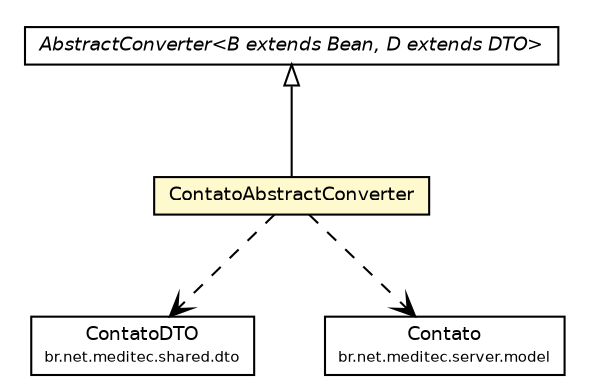 #!/usr/local/bin/dot
#
# Class diagram 
# Generated by UmlGraph version 4.6 (http://www.spinellis.gr/sw/umlgraph)
#

digraph G {
	edge [fontname="Helvetica",fontsize=10,labelfontname="Helvetica",labelfontsize=10];
	node [fontname="Helvetica",fontsize=10,shape=plaintext];
	// br.net.meditec.shared.dto.ContatoDTO
	c6035 [label=<<table border="0" cellborder="1" cellspacing="0" cellpadding="2" port="p" href="../../shared/dto/ContatoDTO.html">
		<tr><td><table border="0" cellspacing="0" cellpadding="1">
			<tr><td> ContatoDTO </td></tr>
			<tr><td><font point-size="7.0"> br.net.meditec.shared.dto </font></td></tr>
		</table></td></tr>
		</table>>, fontname="Helvetica", fontcolor="black", fontsize=9.0];
	// br.net.meditec.server.model.Contato
	c6082 [label=<<table border="0" cellborder="1" cellspacing="0" cellpadding="2" port="p" href="../model/Contato.html">
		<tr><td><table border="0" cellspacing="0" cellpadding="1">
			<tr><td> Contato </td></tr>
			<tr><td><font point-size="7.0"> br.net.meditec.server.model </font></td></tr>
		</table></td></tr>
		</table>>, fontname="Helvetica", fontcolor="black", fontsize=9.0];
	// br.net.meditec.server.converter.ContatoAbstractConverter
	c6085 [label=<<table border="0" cellborder="1" cellspacing="0" cellpadding="2" port="p" bgcolor="lemonChiffon" href="./ContatoAbstractConverter.html">
		<tr><td><table border="0" cellspacing="0" cellpadding="1">
			<tr><td> ContatoAbstractConverter </td></tr>
		</table></td></tr>
		</table>>, fontname="Helvetica", fontcolor="black", fontsize=9.0];
	// br.net.meditec.server.converter.AbstractConverter<B extends br.net.meditec.server.model.Bean, D extends br.net.meditec.shared.dto.DTO>
	c6086 [label=<<table border="0" cellborder="1" cellspacing="0" cellpadding="2" port="p" href="./AbstractConverter.html">
		<tr><td><table border="0" cellspacing="0" cellpadding="1">
			<tr><td><font face="Helvetica-Oblique"> AbstractConverter&lt;B extends Bean, D extends DTO&gt; </font></td></tr>
		</table></td></tr>
		</table>>, fontname="Helvetica", fontcolor="black", fontsize=9.0];
	//br.net.meditec.server.converter.ContatoAbstractConverter extends br.net.meditec.server.converter.AbstractConverter<br.net.meditec.server.model.Contato, br.net.meditec.shared.dto.ContatoDTO>
	c6086:p -> c6085:p [dir=back,arrowtail=empty];
	// br.net.meditec.server.converter.ContatoAbstractConverter DEPEND br.net.meditec.server.model.Contato
	c6085:p -> c6082:p [taillabel="", label="", headlabel="", fontname="Helvetica", fontcolor="black", fontsize=10.0, color="black", arrowhead=open, style=dashed];
	// br.net.meditec.server.converter.ContatoAbstractConverter DEPEND br.net.meditec.shared.dto.ContatoDTO
	c6085:p -> c6035:p [taillabel="", label="", headlabel="", fontname="Helvetica", fontcolor="black", fontsize=10.0, color="black", arrowhead=open, style=dashed];
}

